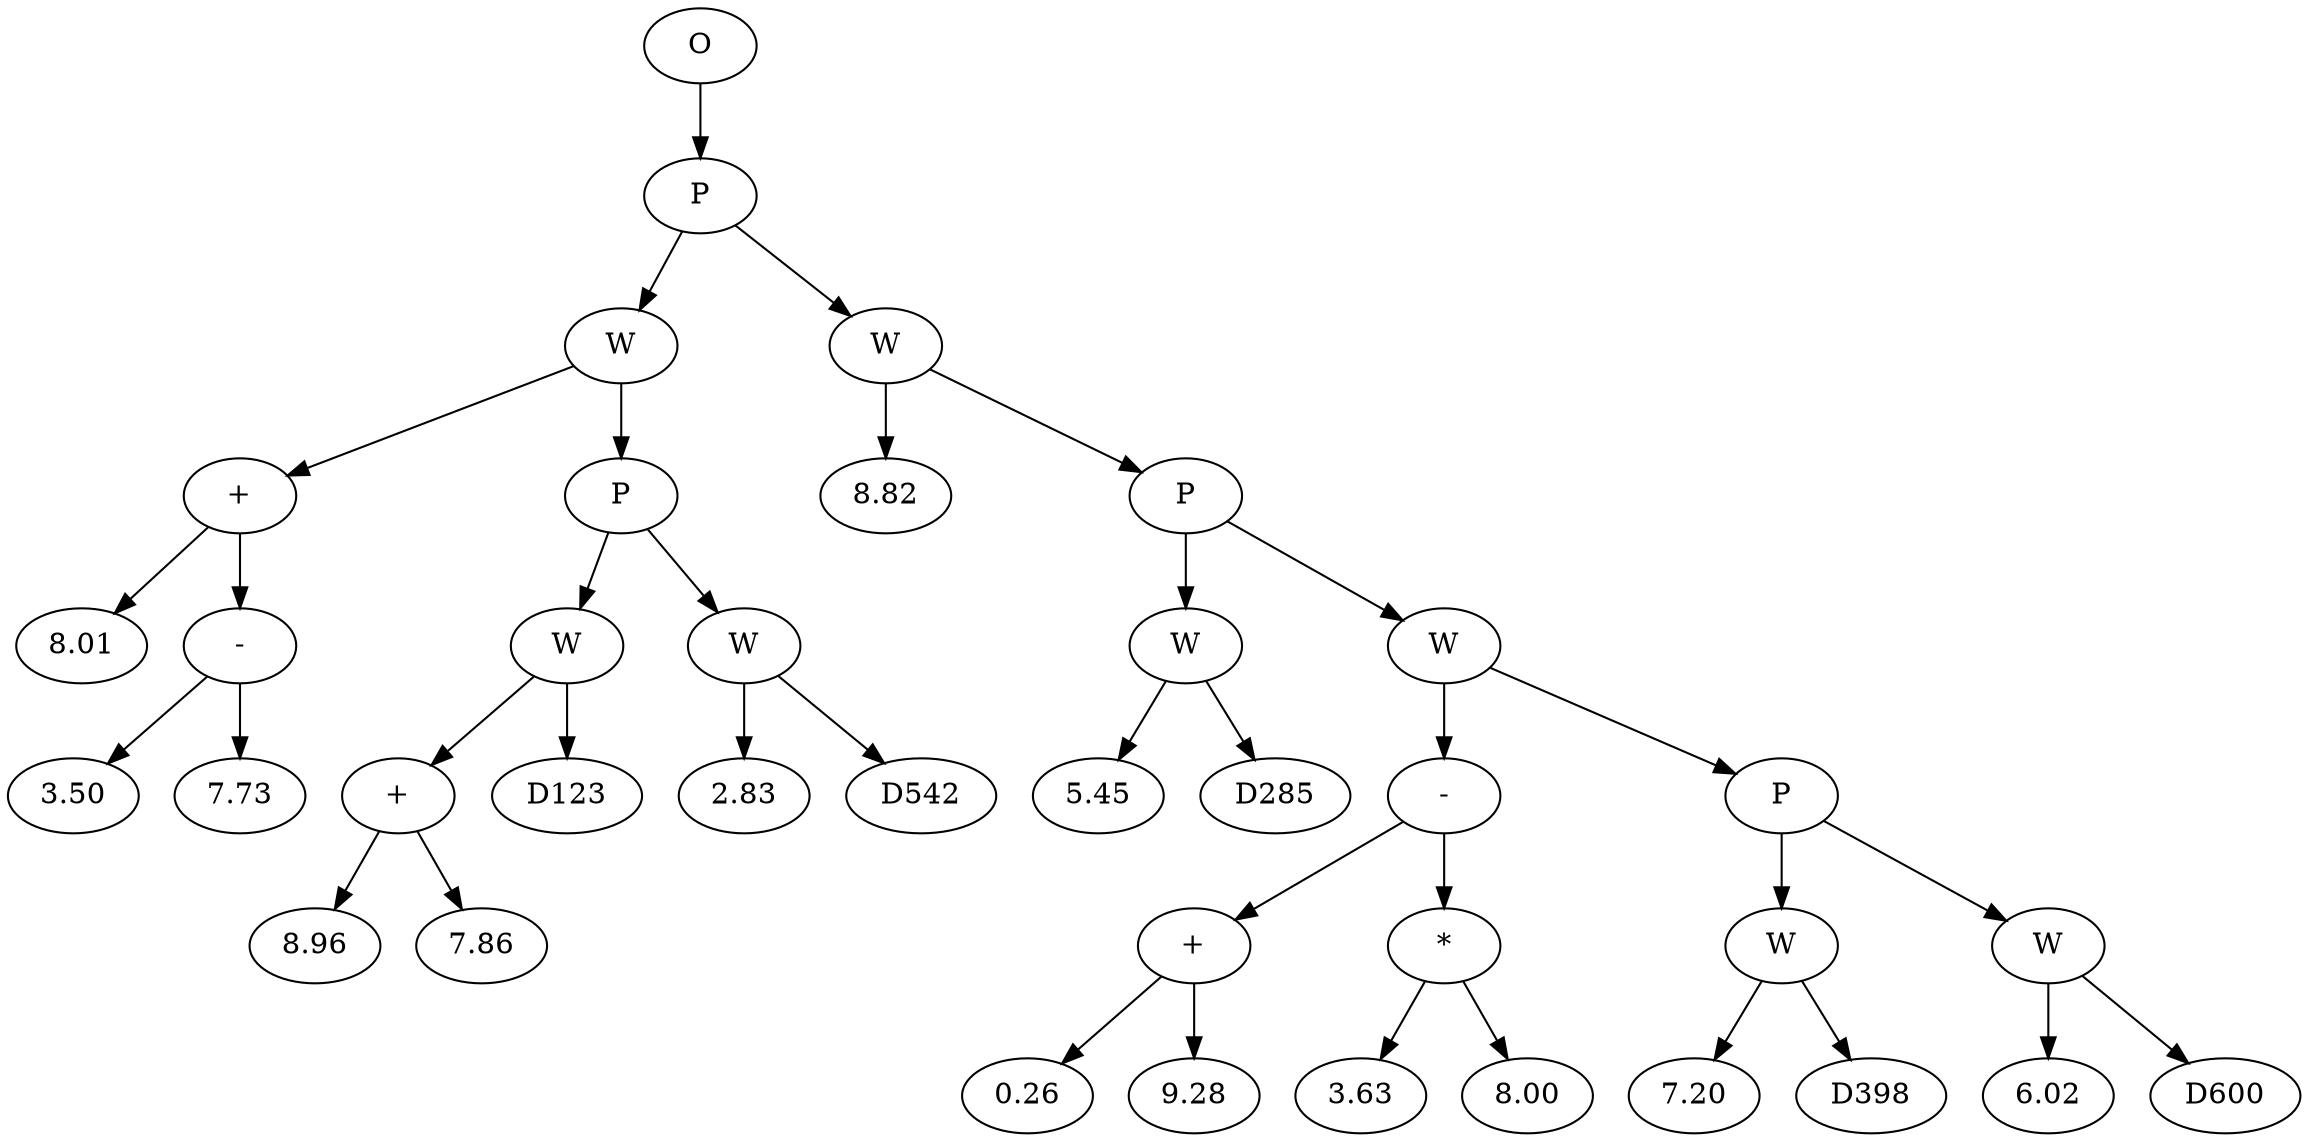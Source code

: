 // Tree
digraph {
	2927157 [label=O]
	2927158 [label=P]
	2927157 -> 2927158
	2927159 [label=W]
	2927158 -> 2927159
	2927160 [label="+"]
	2927159 -> 2927160
	2927161 [label=8.01]
	2927160 -> 2927161
	2927162 [label="-"]
	2927160 -> 2927162
	2927163 [label=3.50]
	2927162 -> 2927163
	2927164 [label=7.73]
	2927162 -> 2927164
	2927165 [label=P]
	2927159 -> 2927165
	2927166 [label=W]
	2927165 -> 2927166
	2927167 [label="+"]
	2927166 -> 2927167
	2927168 [label=8.96]
	2927167 -> 2927168
	2927169 [label=7.86]
	2927167 -> 2927169
	2927170 [label=D123]
	2927166 -> 2927170
	2927171 [label=W]
	2927165 -> 2927171
	2927172 [label=2.83]
	2927171 -> 2927172
	2927173 [label=D542]
	2927171 -> 2927173
	2927174 [label=W]
	2927158 -> 2927174
	2927175 [label=8.82]
	2927174 -> 2927175
	2927176 [label=P]
	2927174 -> 2927176
	2927177 [label=W]
	2927176 -> 2927177
	2927178 [label=5.45]
	2927177 -> 2927178
	2927179 [label=D285]
	2927177 -> 2927179
	2927180 [label=W]
	2927176 -> 2927180
	2927181 [label="-"]
	2927180 -> 2927181
	2927182 [label="+"]
	2927181 -> 2927182
	2927183 [label=0.26]
	2927182 -> 2927183
	2927184 [label=9.28]
	2927182 -> 2927184
	2927185 [label="*"]
	2927181 -> 2927185
	2927186 [label=3.63]
	2927185 -> 2927186
	2927187 [label=8.00]
	2927185 -> 2927187
	2927188 [label=P]
	2927180 -> 2927188
	2927189 [label=W]
	2927188 -> 2927189
	2927190 [label=7.20]
	2927189 -> 2927190
	2927191 [label=D398]
	2927189 -> 2927191
	2927192 [label=W]
	2927188 -> 2927192
	2927193 [label=6.02]
	2927192 -> 2927193
	2927194 [label=D600]
	2927192 -> 2927194
}
